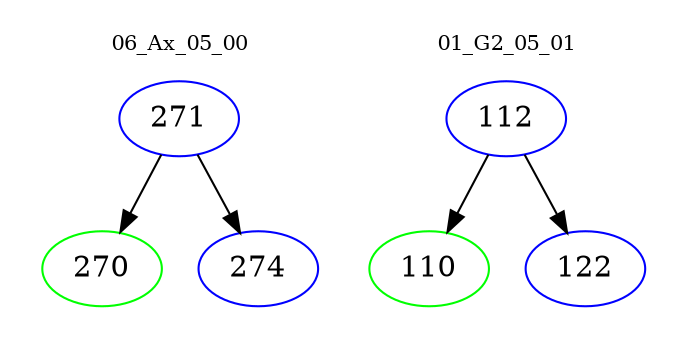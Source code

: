 digraph{
subgraph cluster_0 {
color = white
label = "06_Ax_05_00";
fontsize=10;
T0_271 [label="271", color="blue"]
T0_271 -> T0_270 [color="black"]
T0_270 [label="270", color="green"]
T0_271 -> T0_274 [color="black"]
T0_274 [label="274", color="blue"]
}
subgraph cluster_1 {
color = white
label = "01_G2_05_01";
fontsize=10;
T1_112 [label="112", color="blue"]
T1_112 -> T1_110 [color="black"]
T1_110 [label="110", color="green"]
T1_112 -> T1_122 [color="black"]
T1_122 [label="122", color="blue"]
}
}
